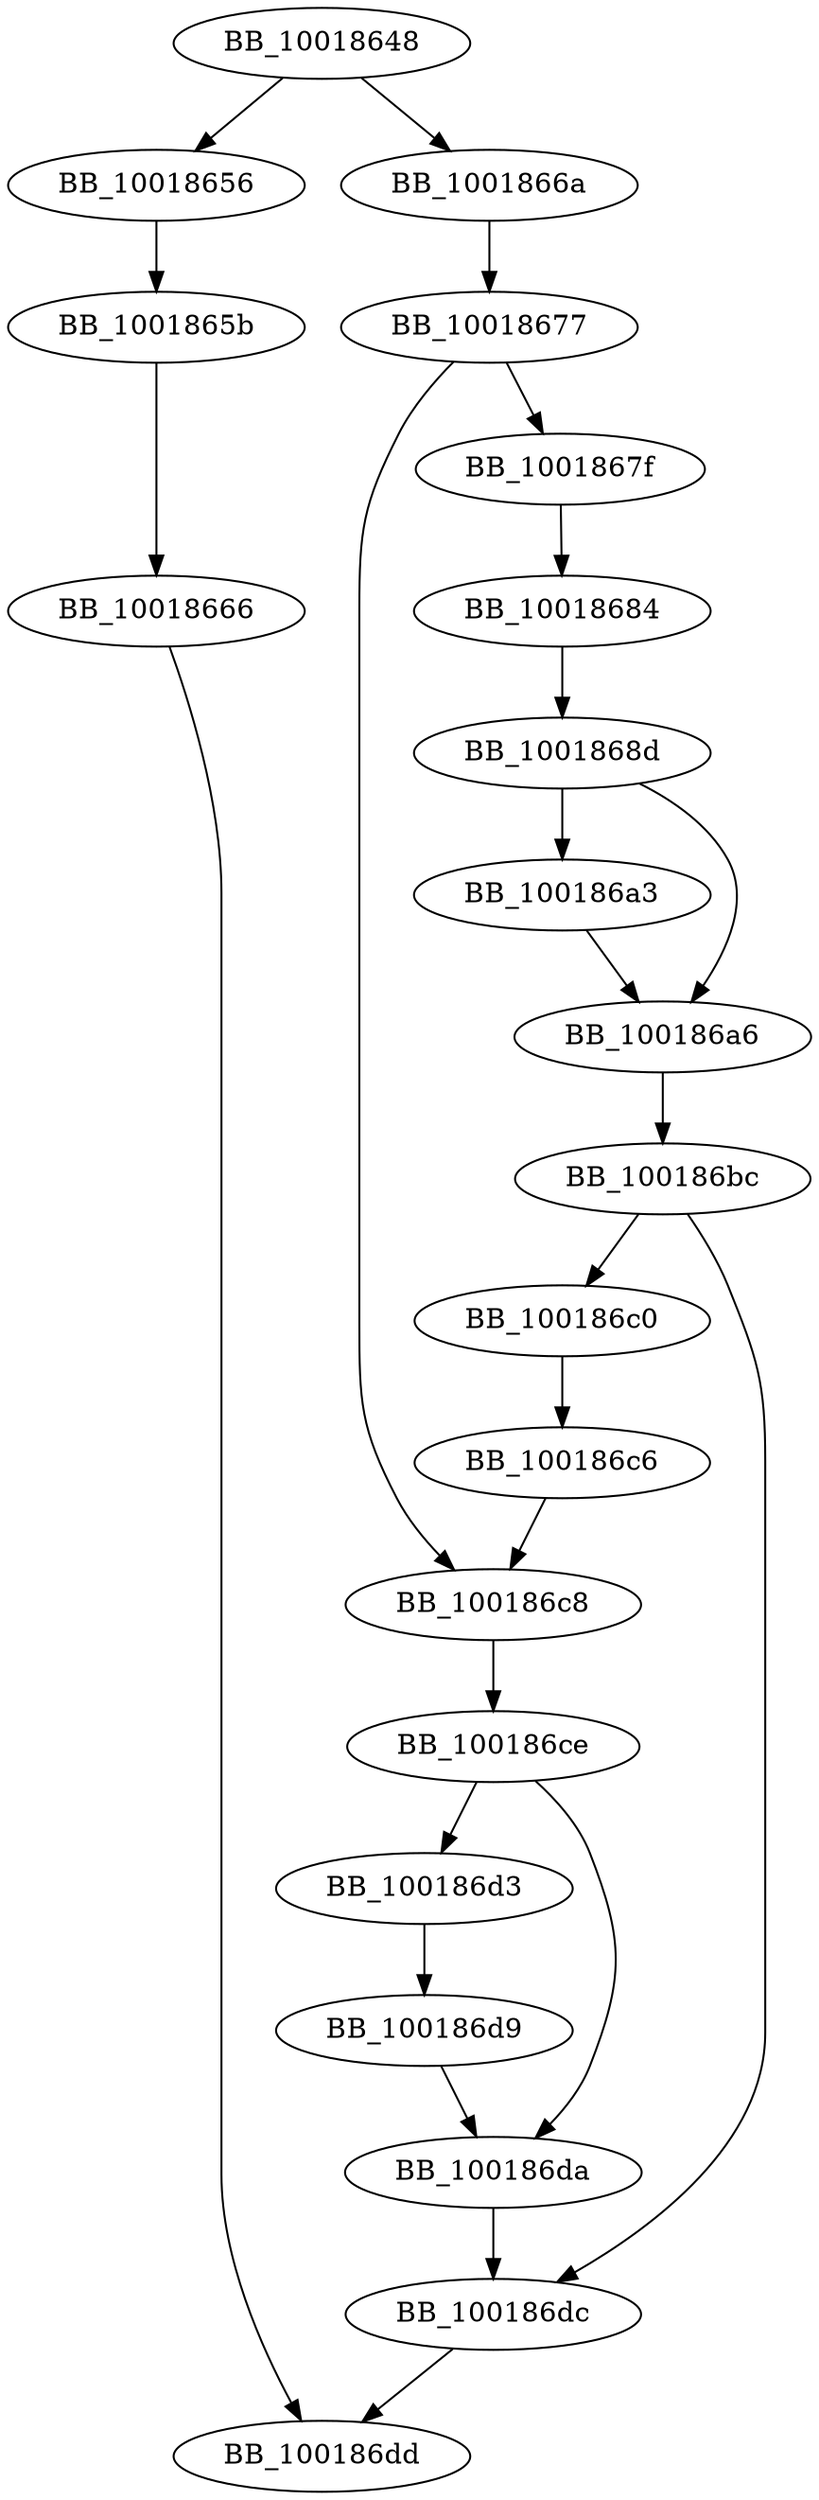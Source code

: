 DiGraph __beginthreadex{
BB_10018648->BB_10018656
BB_10018648->BB_1001866a
BB_10018656->BB_1001865b
BB_1001865b->BB_10018666
BB_10018666->BB_100186dd
BB_1001866a->BB_10018677
BB_10018677->BB_1001867f
BB_10018677->BB_100186c8
BB_1001867f->BB_10018684
BB_10018684->BB_1001868d
BB_1001868d->BB_100186a3
BB_1001868d->BB_100186a6
BB_100186a3->BB_100186a6
BB_100186a6->BB_100186bc
BB_100186bc->BB_100186c0
BB_100186bc->BB_100186dc
BB_100186c0->BB_100186c6
BB_100186c6->BB_100186c8
BB_100186c8->BB_100186ce
BB_100186ce->BB_100186d3
BB_100186ce->BB_100186da
BB_100186d3->BB_100186d9
BB_100186d9->BB_100186da
BB_100186da->BB_100186dc
BB_100186dc->BB_100186dd
}
